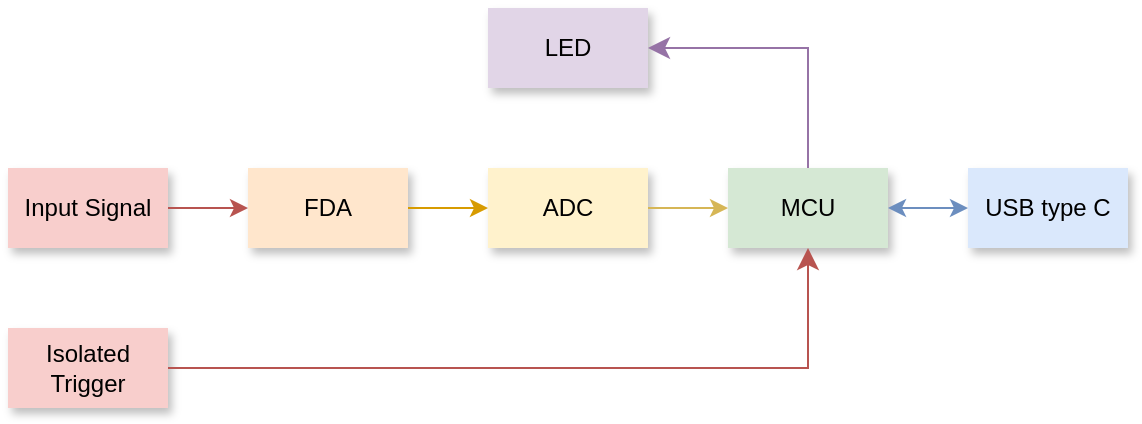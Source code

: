 <mxfile version="23.1.4" type="device">
  <diagram name="Page-1" id="2rONGY11Wx628UfUB8Sq">
    <mxGraphModel dx="683" dy="368" grid="1" gridSize="10" guides="1" tooltips="1" connect="1" arrows="1" fold="1" page="1" pageScale="1" pageWidth="850" pageHeight="1100" math="0" shadow="0">
      <root>
        <mxCell id="0" />
        <mxCell id="1" parent="0" />
        <mxCell id="BYBpjKdbanWHkWxJNAkx-1" value="Input Signal" style="rounded=0;whiteSpace=wrap;html=1;fillColor=#f8cecc;strokeColor=none;shadow=1;" vertex="1" parent="1">
          <mxGeometry x="200" y="240" width="80" height="40" as="geometry" />
        </mxCell>
        <mxCell id="BYBpjKdbanWHkWxJNAkx-2" value="FDA" style="rounded=0;whiteSpace=wrap;html=1;fillColor=#ffe6cc;strokeColor=none;shadow=1;" vertex="1" parent="1">
          <mxGeometry x="320" y="240" width="80" height="40" as="geometry" />
        </mxCell>
        <mxCell id="BYBpjKdbanWHkWxJNAkx-3" value="ADC" style="rounded=0;whiteSpace=wrap;html=1;fillColor=#fff2cc;strokeColor=none;shadow=1;" vertex="1" parent="1">
          <mxGeometry x="440" y="240" width="80" height="40" as="geometry" />
        </mxCell>
        <mxCell id="BYBpjKdbanWHkWxJNAkx-4" value="MCU" style="rounded=0;whiteSpace=wrap;html=1;fillColor=#d5e8d4;strokeColor=none;shadow=1;" vertex="1" parent="1">
          <mxGeometry x="560" y="240" width="80" height="40" as="geometry" />
        </mxCell>
        <mxCell id="BYBpjKdbanWHkWxJNAkx-5" value="Isolated Trigger" style="rounded=0;whiteSpace=wrap;html=1;fillColor=#f8cecc;strokeColor=none;shadow=1;" vertex="1" parent="1">
          <mxGeometry x="200" y="320" width="80" height="40" as="geometry" />
        </mxCell>
        <mxCell id="BYBpjKdbanWHkWxJNAkx-6" value="" style="endArrow=classic;html=1;rounded=0;exitX=1;exitY=0.5;exitDx=0;exitDy=0;entryX=0;entryY=0.5;entryDx=0;entryDy=0;fillColor=#f8cecc;strokeColor=#b85450;" edge="1" parent="1" source="BYBpjKdbanWHkWxJNAkx-1" target="BYBpjKdbanWHkWxJNAkx-2">
          <mxGeometry width="50" height="50" relative="1" as="geometry">
            <mxPoint x="340" y="270" as="sourcePoint" />
            <mxPoint x="390" y="220" as="targetPoint" />
          </mxGeometry>
        </mxCell>
        <mxCell id="BYBpjKdbanWHkWxJNAkx-7" value="" style="endArrow=classic;html=1;rounded=0;exitX=1;exitY=0.5;exitDx=0;exitDy=0;entryX=0;entryY=0.5;entryDx=0;entryDy=0;fillColor=#ffe6cc;strokeColor=#d79b00;" edge="1" parent="1" source="BYBpjKdbanWHkWxJNAkx-2" target="BYBpjKdbanWHkWxJNAkx-3">
          <mxGeometry width="50" height="50" relative="1" as="geometry">
            <mxPoint x="290" y="270" as="sourcePoint" />
            <mxPoint x="330" y="270" as="targetPoint" />
          </mxGeometry>
        </mxCell>
        <mxCell id="BYBpjKdbanWHkWxJNAkx-8" value="" style="endArrow=classic;html=1;rounded=0;exitX=1;exitY=0.5;exitDx=0;exitDy=0;entryX=0;entryY=0.5;entryDx=0;entryDy=0;fillColor=#fff2cc;strokeColor=#d6b656;" edge="1" parent="1" source="BYBpjKdbanWHkWxJNAkx-3" target="BYBpjKdbanWHkWxJNAkx-4">
          <mxGeometry width="50" height="50" relative="1" as="geometry">
            <mxPoint x="410" y="270" as="sourcePoint" />
            <mxPoint x="450" y="270" as="targetPoint" />
          </mxGeometry>
        </mxCell>
        <mxCell id="BYBpjKdbanWHkWxJNAkx-10" value="" style="edgeStyle=segmentEdgeStyle;endArrow=classic;html=1;curved=0;rounded=0;endSize=8;startSize=8;exitX=1;exitY=0.5;exitDx=0;exitDy=0;entryX=0.5;entryY=1;entryDx=0;entryDy=0;startArrow=none;startFill=0;fillColor=#f8cecc;strokeColor=#b85450;" edge="1" parent="1" source="BYBpjKdbanWHkWxJNAkx-5" target="BYBpjKdbanWHkWxJNAkx-4">
          <mxGeometry width="50" height="50" relative="1" as="geometry">
            <mxPoint x="350" y="320" as="sourcePoint" />
            <mxPoint x="400" y="270" as="targetPoint" />
          </mxGeometry>
        </mxCell>
        <mxCell id="BYBpjKdbanWHkWxJNAkx-11" value="LED" style="rounded=0;whiteSpace=wrap;html=1;fillColor=#e1d5e7;strokeColor=none;shadow=1;" vertex="1" parent="1">
          <mxGeometry x="440" y="160" width="80" height="40" as="geometry" />
        </mxCell>
        <mxCell id="BYBpjKdbanWHkWxJNAkx-12" value="" style="edgeStyle=segmentEdgeStyle;endArrow=none;html=1;curved=0;rounded=0;endSize=8;startSize=8;exitX=1;exitY=0.5;exitDx=0;exitDy=0;entryX=0.5;entryY=0;entryDx=0;entryDy=0;startArrow=classic;startFill=1;endFill=0;fillColor=#e1d5e7;strokeColor=#9673a6;" edge="1" parent="1" source="BYBpjKdbanWHkWxJNAkx-11" target="BYBpjKdbanWHkWxJNAkx-4">
          <mxGeometry width="50" height="50" relative="1" as="geometry">
            <mxPoint x="290" y="350" as="sourcePoint" />
            <mxPoint x="610" y="290" as="targetPoint" />
          </mxGeometry>
        </mxCell>
        <mxCell id="BYBpjKdbanWHkWxJNAkx-13" value="USB type C" style="rounded=0;whiteSpace=wrap;html=1;fillColor=#dae8fc;strokeColor=none;shadow=1;" vertex="1" parent="1">
          <mxGeometry x="680" y="240" width="80" height="40" as="geometry" />
        </mxCell>
        <mxCell id="BYBpjKdbanWHkWxJNAkx-14" value="" style="endArrow=classic;html=1;rounded=0;exitX=1;exitY=0.5;exitDx=0;exitDy=0;entryX=0;entryY=0.5;entryDx=0;entryDy=0;fillColor=#dae8fc;strokeColor=#6c8ebf;startArrow=classic;startFill=1;" edge="1" parent="1" source="BYBpjKdbanWHkWxJNAkx-4" target="BYBpjKdbanWHkWxJNAkx-13">
          <mxGeometry width="50" height="50" relative="1" as="geometry">
            <mxPoint x="530" y="270" as="sourcePoint" />
            <mxPoint x="570" y="270" as="targetPoint" />
          </mxGeometry>
        </mxCell>
      </root>
    </mxGraphModel>
  </diagram>
</mxfile>
